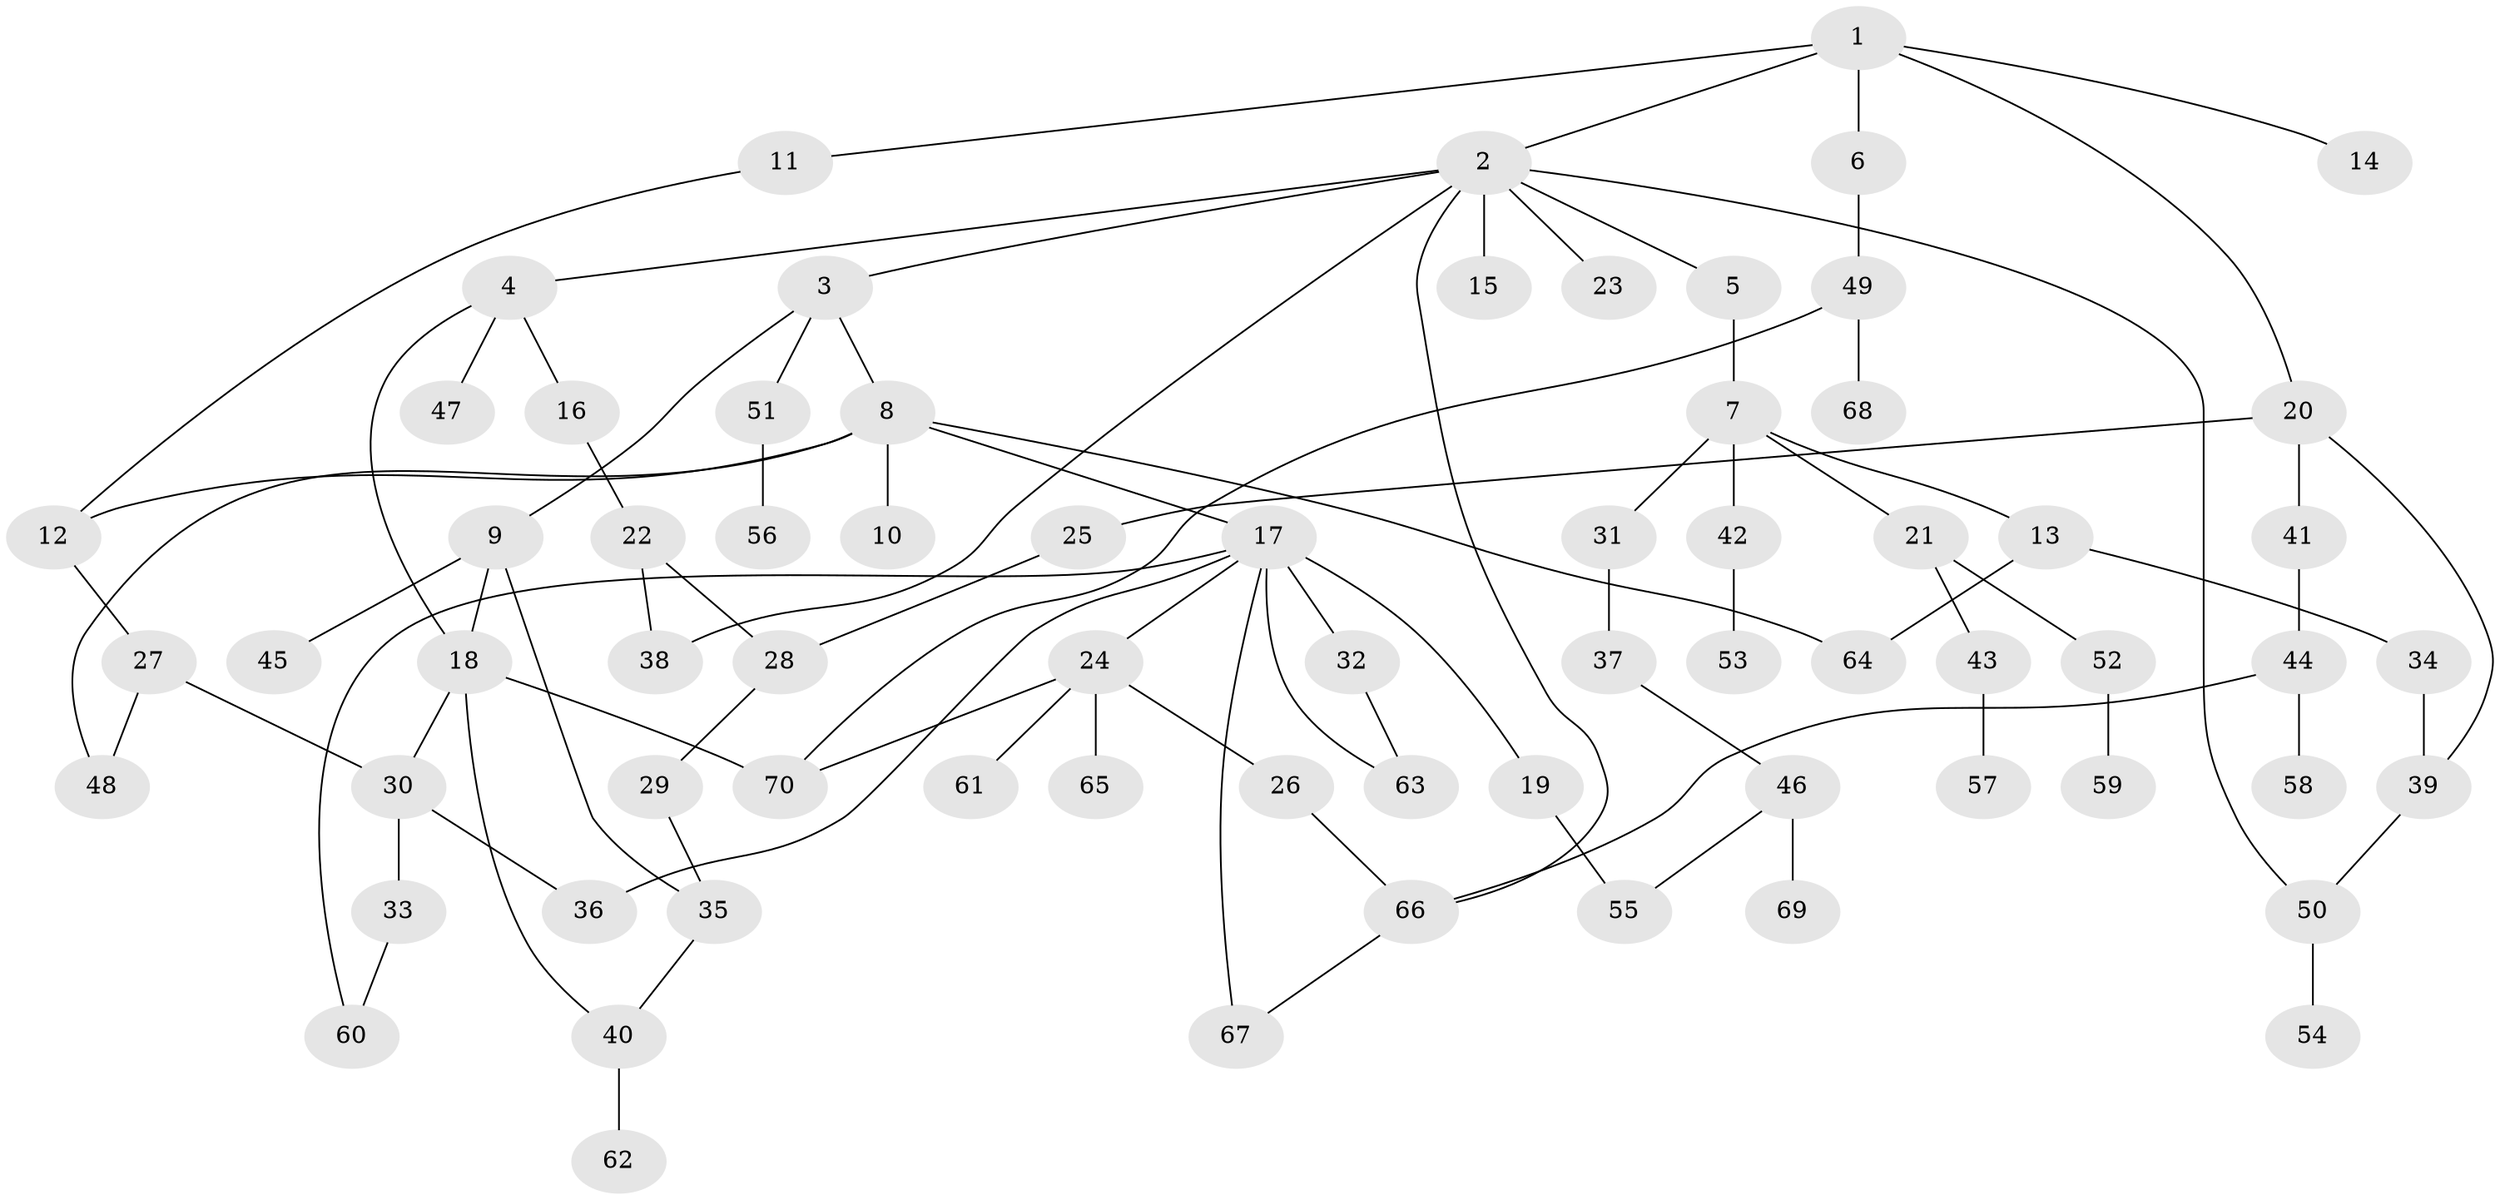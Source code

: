 // coarse degree distribution, {4: 0.14285714285714285, 5: 0.14285714285714285, 3: 0.25, 7: 0.03571428571428571, 2: 0.25, 1: 0.14285714285714285, 6: 0.03571428571428571}
// Generated by graph-tools (version 1.1) at 2025/36/03/04/25 23:36:01]
// undirected, 70 vertices, 89 edges
graph export_dot {
  node [color=gray90,style=filled];
  1;
  2;
  3;
  4;
  5;
  6;
  7;
  8;
  9;
  10;
  11;
  12;
  13;
  14;
  15;
  16;
  17;
  18;
  19;
  20;
  21;
  22;
  23;
  24;
  25;
  26;
  27;
  28;
  29;
  30;
  31;
  32;
  33;
  34;
  35;
  36;
  37;
  38;
  39;
  40;
  41;
  42;
  43;
  44;
  45;
  46;
  47;
  48;
  49;
  50;
  51;
  52;
  53;
  54;
  55;
  56;
  57;
  58;
  59;
  60;
  61;
  62;
  63;
  64;
  65;
  66;
  67;
  68;
  69;
  70;
  1 -- 2;
  1 -- 6;
  1 -- 11;
  1 -- 14;
  1 -- 20;
  2 -- 3;
  2 -- 4;
  2 -- 5;
  2 -- 15;
  2 -- 23;
  2 -- 38;
  2 -- 50;
  2 -- 66;
  3 -- 8;
  3 -- 9;
  3 -- 51;
  4 -- 16;
  4 -- 18;
  4 -- 47;
  5 -- 7;
  6 -- 49;
  7 -- 13;
  7 -- 21;
  7 -- 31;
  7 -- 42;
  8 -- 10;
  8 -- 17;
  8 -- 48;
  8 -- 64;
  8 -- 12;
  9 -- 45;
  9 -- 18;
  9 -- 35;
  11 -- 12;
  12 -- 27;
  13 -- 34;
  13 -- 64;
  16 -- 22;
  17 -- 19;
  17 -- 24;
  17 -- 32;
  17 -- 36;
  17 -- 60;
  17 -- 63;
  17 -- 67;
  18 -- 70;
  18 -- 30;
  18 -- 40;
  19 -- 55;
  20 -- 25;
  20 -- 39;
  20 -- 41;
  21 -- 43;
  21 -- 52;
  22 -- 28;
  22 -- 38;
  24 -- 26;
  24 -- 61;
  24 -- 65;
  24 -- 70;
  25 -- 28;
  26 -- 66;
  27 -- 30;
  27 -- 48;
  28 -- 29;
  29 -- 35;
  30 -- 33;
  30 -- 36;
  31 -- 37;
  32 -- 63;
  33 -- 60;
  34 -- 39;
  35 -- 40;
  37 -- 46;
  39 -- 50;
  40 -- 62;
  41 -- 44;
  42 -- 53;
  43 -- 57;
  44 -- 58;
  44 -- 66;
  46 -- 55;
  46 -- 69;
  49 -- 68;
  49 -- 70;
  50 -- 54;
  51 -- 56;
  52 -- 59;
  66 -- 67;
}
